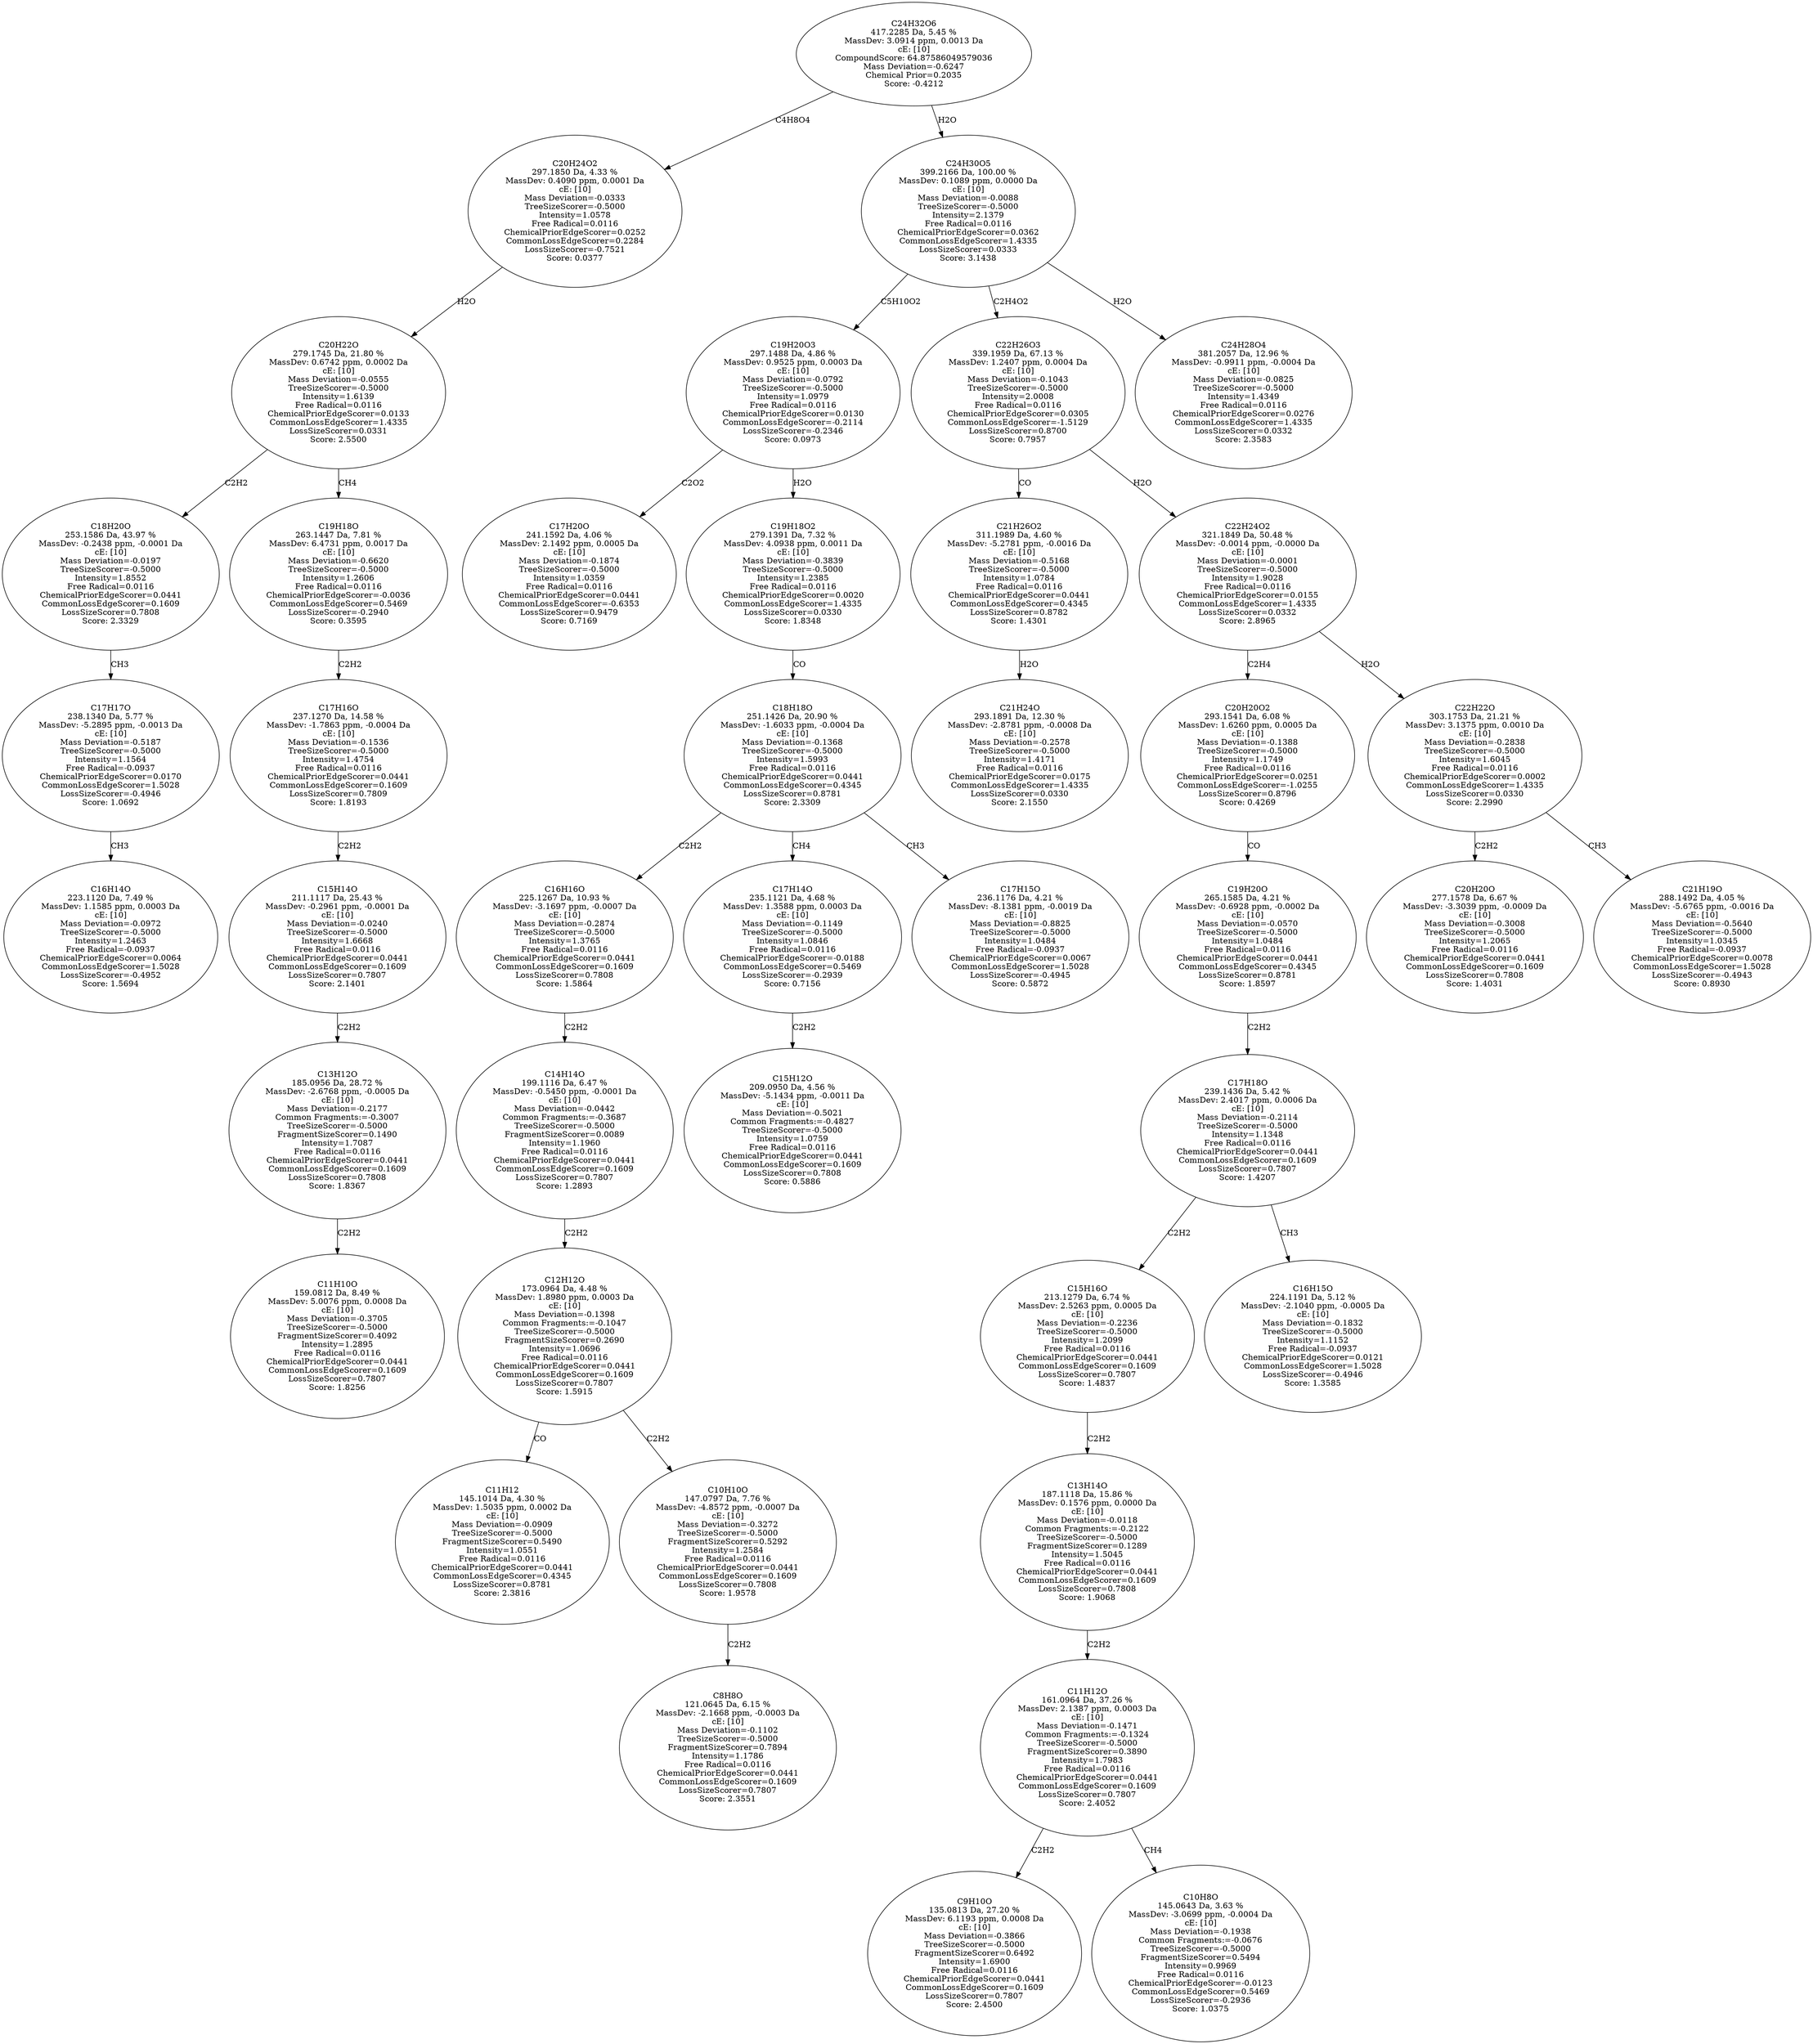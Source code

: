 strict digraph {
v1 [label="C16H14O\n223.1120 Da, 7.49 %\nMassDev: 1.1585 ppm, 0.0003 Da\ncE: [10]\nMass Deviation=-0.0972\nTreeSizeScorer=-0.5000\nIntensity=1.2463\nFree Radical=-0.0937\nChemicalPriorEdgeScorer=0.0064\nCommonLossEdgeScorer=1.5028\nLossSizeScorer=-0.4952\nScore: 1.5694"];
v2 [label="C17H17O\n238.1340 Da, 5.77 %\nMassDev: -5.2895 ppm, -0.0013 Da\ncE: [10]\nMass Deviation=-0.5187\nTreeSizeScorer=-0.5000\nIntensity=1.1564\nFree Radical=-0.0937\nChemicalPriorEdgeScorer=0.0170\nCommonLossEdgeScorer=1.5028\nLossSizeScorer=-0.4946\nScore: 1.0692"];
v3 [label="C18H20O\n253.1586 Da, 43.97 %\nMassDev: -0.2438 ppm, -0.0001 Da\ncE: [10]\nMass Deviation=-0.0197\nTreeSizeScorer=-0.5000\nIntensity=1.8552\nFree Radical=0.0116\nChemicalPriorEdgeScorer=0.0441\nCommonLossEdgeScorer=0.1609\nLossSizeScorer=0.7808\nScore: 2.3329"];
v4 [label="C11H10O\n159.0812 Da, 8.49 %\nMassDev: 5.0076 ppm, 0.0008 Da\ncE: [10]\nMass Deviation=-0.3705\nTreeSizeScorer=-0.5000\nFragmentSizeScorer=0.4092\nIntensity=1.2895\nFree Radical=0.0116\nChemicalPriorEdgeScorer=0.0441\nCommonLossEdgeScorer=0.1609\nLossSizeScorer=0.7807\nScore: 1.8256"];
v5 [label="C13H12O\n185.0956 Da, 28.72 %\nMassDev: -2.6768 ppm, -0.0005 Da\ncE: [10]\nMass Deviation=-0.2177\nCommon Fragments:=-0.3007\nTreeSizeScorer=-0.5000\nFragmentSizeScorer=0.1490\nIntensity=1.7087\nFree Radical=0.0116\nChemicalPriorEdgeScorer=0.0441\nCommonLossEdgeScorer=0.1609\nLossSizeScorer=0.7808\nScore: 1.8367"];
v6 [label="C15H14O\n211.1117 Da, 25.43 %\nMassDev: -0.2961 ppm, -0.0001 Da\ncE: [10]\nMass Deviation=-0.0240\nTreeSizeScorer=-0.5000\nIntensity=1.6668\nFree Radical=0.0116\nChemicalPriorEdgeScorer=0.0441\nCommonLossEdgeScorer=0.1609\nLossSizeScorer=0.7807\nScore: 2.1401"];
v7 [label="C17H16O\n237.1270 Da, 14.58 %\nMassDev: -1.7863 ppm, -0.0004 Da\ncE: [10]\nMass Deviation=-0.1536\nTreeSizeScorer=-0.5000\nIntensity=1.4754\nFree Radical=0.0116\nChemicalPriorEdgeScorer=0.0441\nCommonLossEdgeScorer=0.1609\nLossSizeScorer=0.7809\nScore: 1.8193"];
v8 [label="C19H18O\n263.1447 Da, 7.81 %\nMassDev: 6.4731 ppm, 0.0017 Da\ncE: [10]\nMass Deviation=-0.6620\nTreeSizeScorer=-0.5000\nIntensity=1.2606\nFree Radical=0.0116\nChemicalPriorEdgeScorer=-0.0036\nCommonLossEdgeScorer=0.5469\nLossSizeScorer=-0.2940\nScore: 0.3595"];
v9 [label="C20H22O\n279.1745 Da, 21.80 %\nMassDev: 0.6742 ppm, 0.0002 Da\ncE: [10]\nMass Deviation=-0.0555\nTreeSizeScorer=-0.5000\nIntensity=1.6139\nFree Radical=0.0116\nChemicalPriorEdgeScorer=0.0133\nCommonLossEdgeScorer=1.4335\nLossSizeScorer=0.0331\nScore: 2.5500"];
v10 [label="C20H24O2\n297.1850 Da, 4.33 %\nMassDev: 0.4090 ppm, 0.0001 Da\ncE: [10]\nMass Deviation=-0.0333\nTreeSizeScorer=-0.5000\nIntensity=1.0578\nFree Radical=0.0116\nChemicalPriorEdgeScorer=0.0252\nCommonLossEdgeScorer=0.2284\nLossSizeScorer=-0.7521\nScore: 0.0377"];
v11 [label="C17H20O\n241.1592 Da, 4.06 %\nMassDev: 2.1492 ppm, 0.0005 Da\ncE: [10]\nMass Deviation=-0.1874\nTreeSizeScorer=-0.5000\nIntensity=1.0359\nFree Radical=0.0116\nChemicalPriorEdgeScorer=0.0441\nCommonLossEdgeScorer=-0.6353\nLossSizeScorer=0.9479\nScore: 0.7169"];
v12 [label="C11H12\n145.1014 Da, 4.30 %\nMassDev: 1.5035 ppm, 0.0002 Da\ncE: [10]\nMass Deviation=-0.0909\nTreeSizeScorer=-0.5000\nFragmentSizeScorer=0.5490\nIntensity=1.0551\nFree Radical=0.0116\nChemicalPriorEdgeScorer=0.0441\nCommonLossEdgeScorer=0.4345\nLossSizeScorer=0.8781\nScore: 2.3816"];
v13 [label="C8H8O\n121.0645 Da, 6.15 %\nMassDev: -2.1668 ppm, -0.0003 Da\ncE: [10]\nMass Deviation=-0.1102\nTreeSizeScorer=-0.5000\nFragmentSizeScorer=0.7894\nIntensity=1.1786\nFree Radical=0.0116\nChemicalPriorEdgeScorer=0.0441\nCommonLossEdgeScorer=0.1609\nLossSizeScorer=0.7807\nScore: 2.3551"];
v14 [label="C10H10O\n147.0797 Da, 7.76 %\nMassDev: -4.8572 ppm, -0.0007 Da\ncE: [10]\nMass Deviation=-0.3272\nTreeSizeScorer=-0.5000\nFragmentSizeScorer=0.5292\nIntensity=1.2584\nFree Radical=0.0116\nChemicalPriorEdgeScorer=0.0441\nCommonLossEdgeScorer=0.1609\nLossSizeScorer=0.7808\nScore: 1.9578"];
v15 [label="C12H12O\n173.0964 Da, 4.48 %\nMassDev: 1.8980 ppm, 0.0003 Da\ncE: [10]\nMass Deviation=-0.1398\nCommon Fragments:=-0.1047\nTreeSizeScorer=-0.5000\nFragmentSizeScorer=0.2690\nIntensity=1.0696\nFree Radical=0.0116\nChemicalPriorEdgeScorer=0.0441\nCommonLossEdgeScorer=0.1609\nLossSizeScorer=0.7807\nScore: 1.5915"];
v16 [label="C14H14O\n199.1116 Da, 6.47 %\nMassDev: -0.5450 ppm, -0.0001 Da\ncE: [10]\nMass Deviation=-0.0442\nCommon Fragments:=-0.3687\nTreeSizeScorer=-0.5000\nFragmentSizeScorer=0.0089\nIntensity=1.1960\nFree Radical=0.0116\nChemicalPriorEdgeScorer=0.0441\nCommonLossEdgeScorer=0.1609\nLossSizeScorer=0.7807\nScore: 1.2893"];
v17 [label="C16H16O\n225.1267 Da, 10.93 %\nMassDev: -3.1697 ppm, -0.0007 Da\ncE: [10]\nMass Deviation=-0.2874\nTreeSizeScorer=-0.5000\nIntensity=1.3765\nFree Radical=0.0116\nChemicalPriorEdgeScorer=0.0441\nCommonLossEdgeScorer=0.1609\nLossSizeScorer=0.7808\nScore: 1.5864"];
v18 [label="C15H12O\n209.0950 Da, 4.56 %\nMassDev: -5.1434 ppm, -0.0011 Da\ncE: [10]\nMass Deviation=-0.5021\nCommon Fragments:=-0.4827\nTreeSizeScorer=-0.5000\nIntensity=1.0759\nFree Radical=0.0116\nChemicalPriorEdgeScorer=0.0441\nCommonLossEdgeScorer=0.1609\nLossSizeScorer=0.7808\nScore: 0.5886"];
v19 [label="C17H14O\n235.1121 Da, 4.68 %\nMassDev: 1.3588 ppm, 0.0003 Da\ncE: [10]\nMass Deviation=-0.1149\nTreeSizeScorer=-0.5000\nIntensity=1.0846\nFree Radical=0.0116\nChemicalPriorEdgeScorer=-0.0188\nCommonLossEdgeScorer=0.5469\nLossSizeScorer=-0.2939\nScore: 0.7156"];
v20 [label="C17H15O\n236.1176 Da, 4.21 %\nMassDev: -8.1381 ppm, -0.0019 Da\ncE: [10]\nMass Deviation=-0.8825\nTreeSizeScorer=-0.5000\nIntensity=1.0484\nFree Radical=-0.0937\nChemicalPriorEdgeScorer=0.0067\nCommonLossEdgeScorer=1.5028\nLossSizeScorer=-0.4945\nScore: 0.5872"];
v21 [label="C18H18O\n251.1426 Da, 20.90 %\nMassDev: -1.6033 ppm, -0.0004 Da\ncE: [10]\nMass Deviation=-0.1368\nTreeSizeScorer=-0.5000\nIntensity=1.5993\nFree Radical=0.0116\nChemicalPriorEdgeScorer=0.0441\nCommonLossEdgeScorer=0.4345\nLossSizeScorer=0.8781\nScore: 2.3309"];
v22 [label="C19H18O2\n279.1391 Da, 7.32 %\nMassDev: 4.0938 ppm, 0.0011 Da\ncE: [10]\nMass Deviation=-0.3839\nTreeSizeScorer=-0.5000\nIntensity=1.2385\nFree Radical=0.0116\nChemicalPriorEdgeScorer=0.0020\nCommonLossEdgeScorer=1.4335\nLossSizeScorer=0.0330\nScore: 1.8348"];
v23 [label="C19H20O3\n297.1488 Da, 4.86 %\nMassDev: 0.9525 ppm, 0.0003 Da\ncE: [10]\nMass Deviation=-0.0792\nTreeSizeScorer=-0.5000\nIntensity=1.0979\nFree Radical=0.0116\nChemicalPriorEdgeScorer=0.0130\nCommonLossEdgeScorer=-0.2114\nLossSizeScorer=-0.2346\nScore: 0.0973"];
v24 [label="C21H24O\n293.1891 Da, 12.30 %\nMassDev: -2.8781 ppm, -0.0008 Da\ncE: [10]\nMass Deviation=-0.2578\nTreeSizeScorer=-0.5000\nIntensity=1.4171\nFree Radical=0.0116\nChemicalPriorEdgeScorer=0.0175\nCommonLossEdgeScorer=1.4335\nLossSizeScorer=0.0330\nScore: 2.1550"];
v25 [label="C21H26O2\n311.1989 Da, 4.60 %\nMassDev: -5.2781 ppm, -0.0016 Da\ncE: [10]\nMass Deviation=-0.5168\nTreeSizeScorer=-0.5000\nIntensity=1.0784\nFree Radical=0.0116\nChemicalPriorEdgeScorer=0.0441\nCommonLossEdgeScorer=0.4345\nLossSizeScorer=0.8782\nScore: 1.4301"];
v26 [label="C9H10O\n135.0813 Da, 27.20 %\nMassDev: 6.1193 ppm, 0.0008 Da\ncE: [10]\nMass Deviation=-0.3866\nTreeSizeScorer=-0.5000\nFragmentSizeScorer=0.6492\nIntensity=1.6900\nFree Radical=0.0116\nChemicalPriorEdgeScorer=0.0441\nCommonLossEdgeScorer=0.1609\nLossSizeScorer=0.7807\nScore: 2.4500"];
v27 [label="C10H8O\n145.0643 Da, 3.63 %\nMassDev: -3.0699 ppm, -0.0004 Da\ncE: [10]\nMass Deviation=-0.1938\nCommon Fragments:=-0.0676\nTreeSizeScorer=-0.5000\nFragmentSizeScorer=0.5494\nIntensity=0.9969\nFree Radical=0.0116\nChemicalPriorEdgeScorer=-0.0123\nCommonLossEdgeScorer=0.5469\nLossSizeScorer=-0.2936\nScore: 1.0375"];
v28 [label="C11H12O\n161.0964 Da, 37.26 %\nMassDev: 2.1387 ppm, 0.0003 Da\ncE: [10]\nMass Deviation=-0.1471\nCommon Fragments:=-0.1324\nTreeSizeScorer=-0.5000\nFragmentSizeScorer=0.3890\nIntensity=1.7983\nFree Radical=0.0116\nChemicalPriorEdgeScorer=0.0441\nCommonLossEdgeScorer=0.1609\nLossSizeScorer=0.7807\nScore: 2.4052"];
v29 [label="C13H14O\n187.1118 Da, 15.86 %\nMassDev: 0.1576 ppm, 0.0000 Da\ncE: [10]\nMass Deviation=-0.0118\nCommon Fragments:=-0.2122\nTreeSizeScorer=-0.5000\nFragmentSizeScorer=0.1289\nIntensity=1.5045\nFree Radical=0.0116\nChemicalPriorEdgeScorer=0.0441\nCommonLossEdgeScorer=0.1609\nLossSizeScorer=0.7808\nScore: 1.9068"];
v30 [label="C15H16O\n213.1279 Da, 6.74 %\nMassDev: 2.5263 ppm, 0.0005 Da\ncE: [10]\nMass Deviation=-0.2236\nTreeSizeScorer=-0.5000\nIntensity=1.2099\nFree Radical=0.0116\nChemicalPriorEdgeScorer=0.0441\nCommonLossEdgeScorer=0.1609\nLossSizeScorer=0.7807\nScore: 1.4837"];
v31 [label="C16H15O\n224.1191 Da, 5.12 %\nMassDev: -2.1040 ppm, -0.0005 Da\ncE: [10]\nMass Deviation=-0.1832\nTreeSizeScorer=-0.5000\nIntensity=1.1152\nFree Radical=-0.0937\nChemicalPriorEdgeScorer=0.0121\nCommonLossEdgeScorer=1.5028\nLossSizeScorer=-0.4946\nScore: 1.3585"];
v32 [label="C17H18O\n239.1436 Da, 5.42 %\nMassDev: 2.4017 ppm, 0.0006 Da\ncE: [10]\nMass Deviation=-0.2114\nTreeSizeScorer=-0.5000\nIntensity=1.1348\nFree Radical=0.0116\nChemicalPriorEdgeScorer=0.0441\nCommonLossEdgeScorer=0.1609\nLossSizeScorer=0.7807\nScore: 1.4207"];
v33 [label="C19H20O\n265.1585 Da, 4.21 %\nMassDev: -0.6928 ppm, -0.0002 Da\ncE: [10]\nMass Deviation=-0.0570\nTreeSizeScorer=-0.5000\nIntensity=1.0484\nFree Radical=0.0116\nChemicalPriorEdgeScorer=0.0441\nCommonLossEdgeScorer=0.4345\nLossSizeScorer=0.8781\nScore: 1.8597"];
v34 [label="C20H20O2\n293.1541 Da, 6.08 %\nMassDev: 1.6260 ppm, 0.0005 Da\ncE: [10]\nMass Deviation=-0.1388\nTreeSizeScorer=-0.5000\nIntensity=1.1749\nFree Radical=0.0116\nChemicalPriorEdgeScorer=0.0251\nCommonLossEdgeScorer=-1.0255\nLossSizeScorer=0.8796\nScore: 0.4269"];
v35 [label="C20H20O\n277.1578 Da, 6.67 %\nMassDev: -3.3039 ppm, -0.0009 Da\ncE: [10]\nMass Deviation=-0.3008\nTreeSizeScorer=-0.5000\nIntensity=1.2065\nFree Radical=0.0116\nChemicalPriorEdgeScorer=0.0441\nCommonLossEdgeScorer=0.1609\nLossSizeScorer=0.7808\nScore: 1.4031"];
v36 [label="C21H19O\n288.1492 Da, 4.05 %\nMassDev: -5.6765 ppm, -0.0016 Da\ncE: [10]\nMass Deviation=-0.5640\nTreeSizeScorer=-0.5000\nIntensity=1.0345\nFree Radical=-0.0937\nChemicalPriorEdgeScorer=0.0078\nCommonLossEdgeScorer=1.5028\nLossSizeScorer=-0.4943\nScore: 0.8930"];
v37 [label="C22H22O\n303.1753 Da, 21.21 %\nMassDev: 3.1375 ppm, 0.0010 Da\ncE: [10]\nMass Deviation=-0.2838\nTreeSizeScorer=-0.5000\nIntensity=1.6045\nFree Radical=0.0116\nChemicalPriorEdgeScorer=0.0002\nCommonLossEdgeScorer=1.4335\nLossSizeScorer=0.0330\nScore: 2.2990"];
v38 [label="C22H24O2\n321.1849 Da, 50.48 %\nMassDev: -0.0014 ppm, -0.0000 Da\ncE: [10]\nMass Deviation=-0.0001\nTreeSizeScorer=-0.5000\nIntensity=1.9028\nFree Radical=0.0116\nChemicalPriorEdgeScorer=0.0155\nCommonLossEdgeScorer=1.4335\nLossSizeScorer=0.0332\nScore: 2.8965"];
v39 [label="C22H26O3\n339.1959 Da, 67.13 %\nMassDev: 1.2407 ppm, 0.0004 Da\ncE: [10]\nMass Deviation=-0.1043\nTreeSizeScorer=-0.5000\nIntensity=2.0008\nFree Radical=0.0116\nChemicalPriorEdgeScorer=0.0305\nCommonLossEdgeScorer=-1.5129\nLossSizeScorer=0.8700\nScore: 0.7957"];
v40 [label="C24H28O4\n381.2057 Da, 12.96 %\nMassDev: -0.9911 ppm, -0.0004 Da\ncE: [10]\nMass Deviation=-0.0825\nTreeSizeScorer=-0.5000\nIntensity=1.4349\nFree Radical=0.0116\nChemicalPriorEdgeScorer=0.0276\nCommonLossEdgeScorer=1.4335\nLossSizeScorer=0.0332\nScore: 2.3583"];
v41 [label="C24H30O5\n399.2166 Da, 100.00 %\nMassDev: 0.1089 ppm, 0.0000 Da\ncE: [10]\nMass Deviation=-0.0088\nTreeSizeScorer=-0.5000\nIntensity=2.1379\nFree Radical=0.0116\nChemicalPriorEdgeScorer=0.0362\nCommonLossEdgeScorer=1.4335\nLossSizeScorer=0.0333\nScore: 3.1438"];
v42 [label="C24H32O6\n417.2285 Da, 5.45 %\nMassDev: 3.0914 ppm, 0.0013 Da\ncE: [10]\nCompoundScore: 64.87586049579036\nMass Deviation=-0.6247\nChemical Prior=0.2035\nScore: -0.4212"];
v2 -> v1 [label="CH3"];
v3 -> v2 [label="CH3"];
v9 -> v3 [label="C2H2"];
v5 -> v4 [label="C2H2"];
v6 -> v5 [label="C2H2"];
v7 -> v6 [label="C2H2"];
v8 -> v7 [label="C2H2"];
v9 -> v8 [label="CH4"];
v10 -> v9 [label="H2O"];
v42 -> v10 [label="C4H8O4"];
v23 -> v11 [label="C2O2"];
v15 -> v12 [label="CO"];
v14 -> v13 [label="C2H2"];
v15 -> v14 [label="C2H2"];
v16 -> v15 [label="C2H2"];
v17 -> v16 [label="C2H2"];
v21 -> v17 [label="C2H2"];
v19 -> v18 [label="C2H2"];
v21 -> v19 [label="CH4"];
v21 -> v20 [label="CH3"];
v22 -> v21 [label="CO"];
v23 -> v22 [label="H2O"];
v41 -> v23 [label="C5H10O2"];
v25 -> v24 [label="H2O"];
v39 -> v25 [label="CO"];
v28 -> v26 [label="C2H2"];
v28 -> v27 [label="CH4"];
v29 -> v28 [label="C2H2"];
v30 -> v29 [label="C2H2"];
v32 -> v30 [label="C2H2"];
v32 -> v31 [label="CH3"];
v33 -> v32 [label="C2H2"];
v34 -> v33 [label="CO"];
v38 -> v34 [label="C2H4"];
v37 -> v35 [label="C2H2"];
v37 -> v36 [label="CH3"];
v38 -> v37 [label="H2O"];
v39 -> v38 [label="H2O"];
v41 -> v39 [label="C2H4O2"];
v41 -> v40 [label="H2O"];
v42 -> v41 [label="H2O"];
}